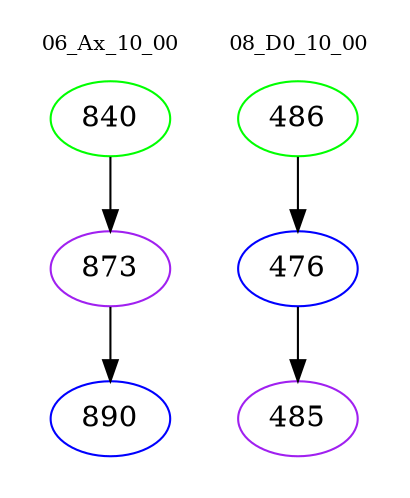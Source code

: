 digraph{
subgraph cluster_0 {
color = white
label = "06_Ax_10_00";
fontsize=10;
T0_840 [label="840", color="green"]
T0_840 -> T0_873 [color="black"]
T0_873 [label="873", color="purple"]
T0_873 -> T0_890 [color="black"]
T0_890 [label="890", color="blue"]
}
subgraph cluster_1 {
color = white
label = "08_D0_10_00";
fontsize=10;
T1_486 [label="486", color="green"]
T1_486 -> T1_476 [color="black"]
T1_476 [label="476", color="blue"]
T1_476 -> T1_485 [color="black"]
T1_485 [label="485", color="purple"]
}
}
